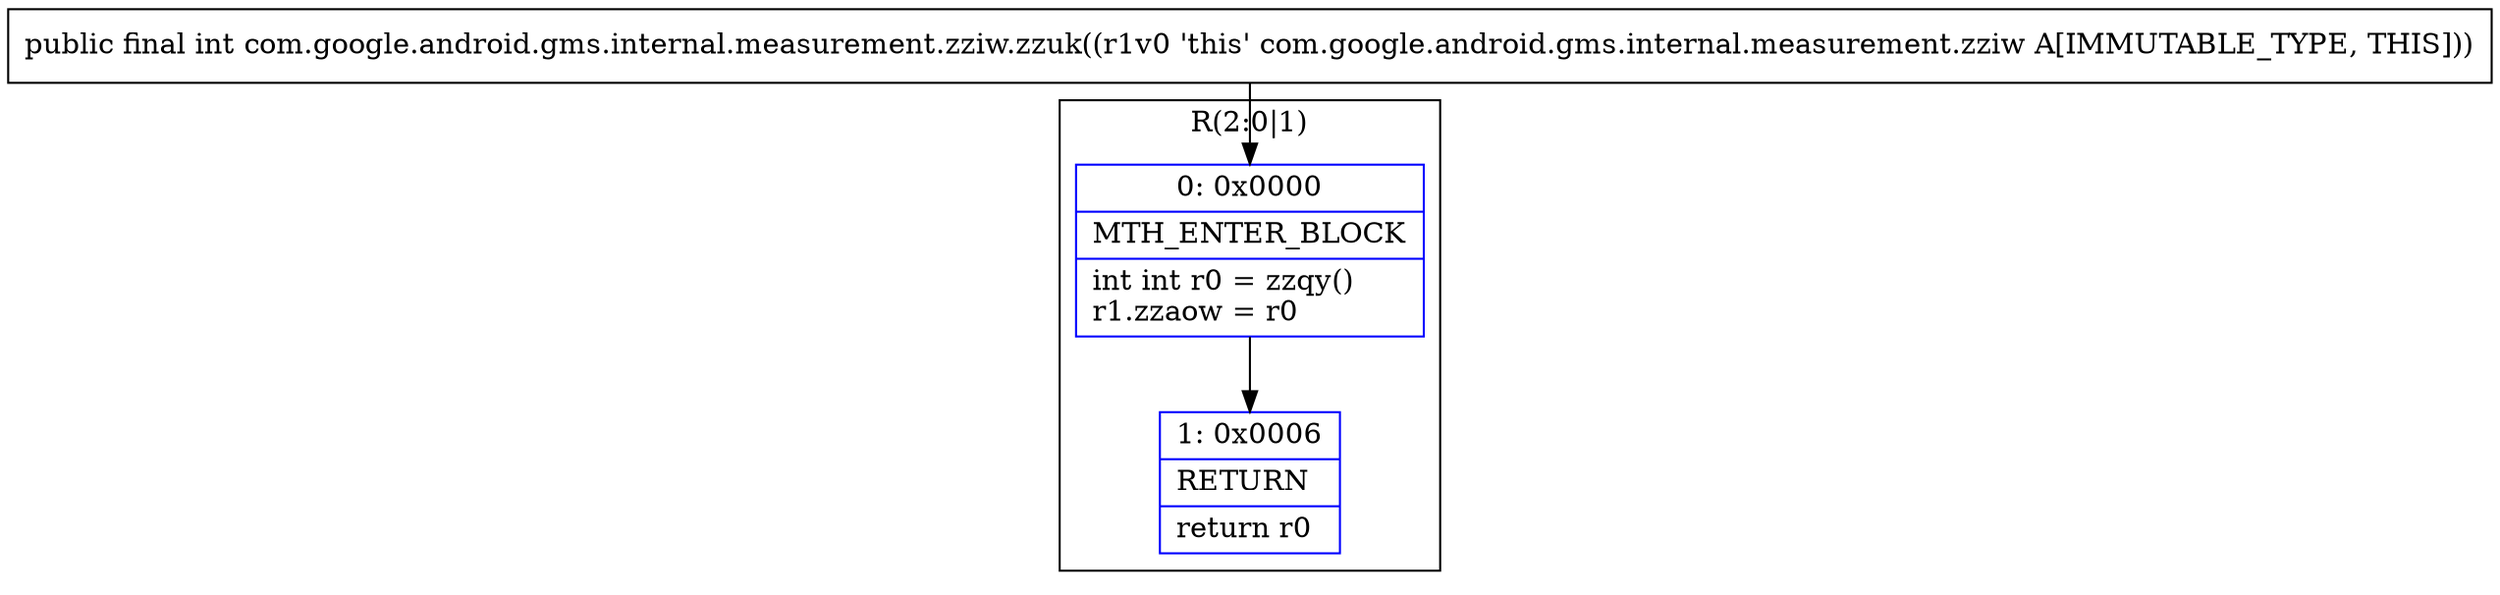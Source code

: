 digraph "CFG forcom.google.android.gms.internal.measurement.zziw.zzuk()I" {
subgraph cluster_Region_897713657 {
label = "R(2:0|1)";
node [shape=record,color=blue];
Node_0 [shape=record,label="{0\:\ 0x0000|MTH_ENTER_BLOCK\l|int int r0 = zzqy()\lr1.zzaow = r0\l}"];
Node_1 [shape=record,label="{1\:\ 0x0006|RETURN\l|return r0\l}"];
}
MethodNode[shape=record,label="{public final int com.google.android.gms.internal.measurement.zziw.zzuk((r1v0 'this' com.google.android.gms.internal.measurement.zziw A[IMMUTABLE_TYPE, THIS])) }"];
MethodNode -> Node_0;
Node_0 -> Node_1;
}

